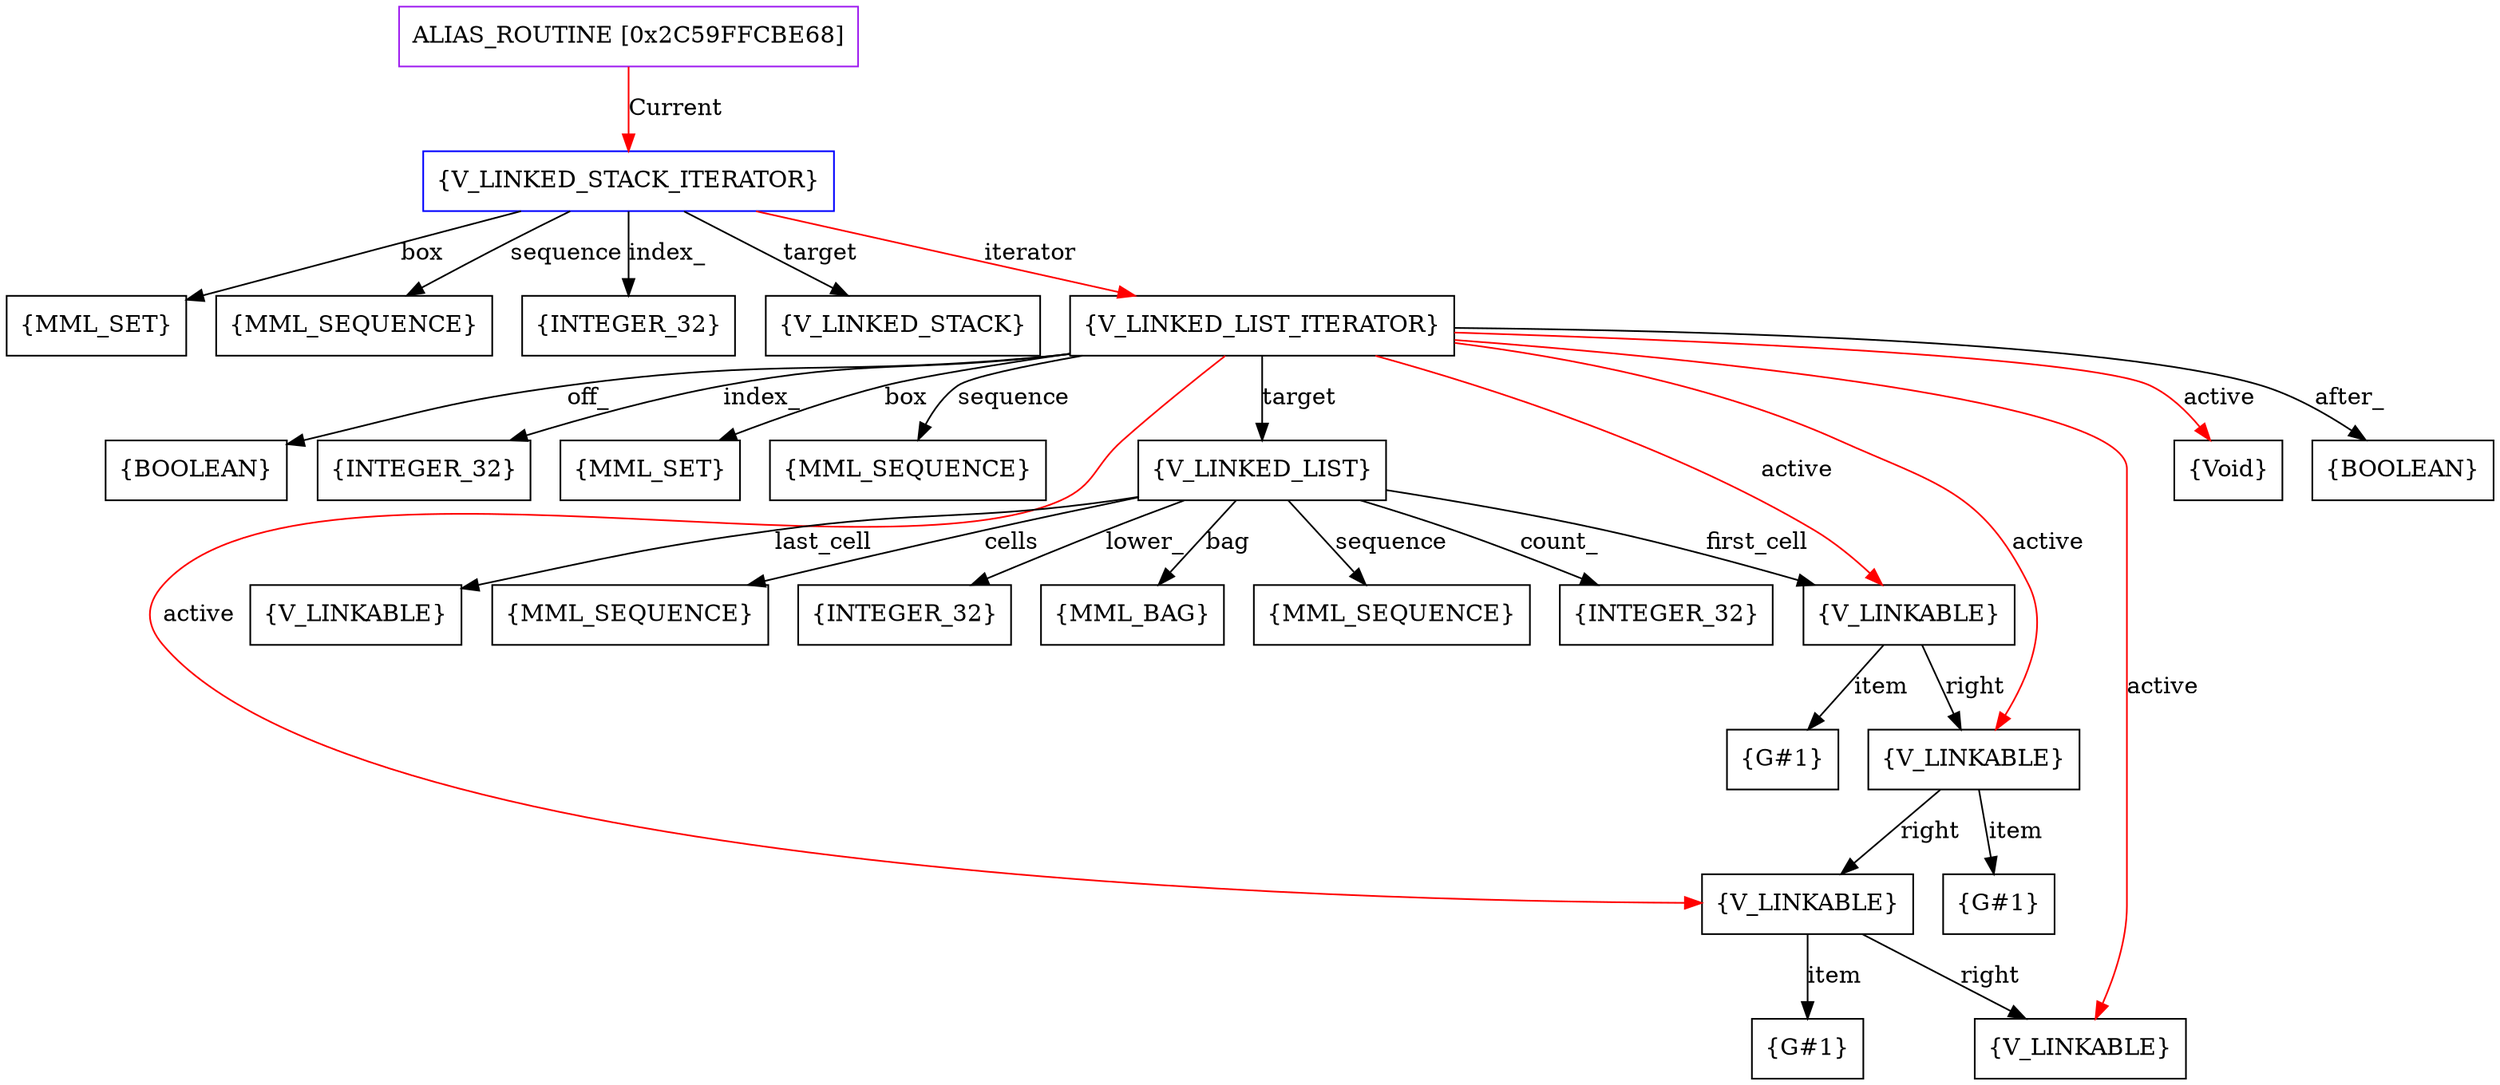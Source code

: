 digraph g {
	node [shape=box]
	b1[color=purple label=<ALIAS_ROUTINE [0x2C59FFCBE68]>]
	b2[color=blue label=<{V_LINKED_STACK_ITERATOR}>]
	b3[label=<{MML_SET}>]
	b4[label=<{MML_SEQUENCE}>]
	b5[label=<{INTEGER_32}>]
	b6[label=<{V_LINKED_STACK}>]
	b7[label=<{V_LINKED_LIST_ITERATOR}>]
	b8[label=<{BOOLEAN}>]
	b9[label=<{INTEGER_32}>]
	b10[label=<{MML_SET}>]
	b11[label=<{MML_SEQUENCE}>]
	b12[label=<{V_LINKED_LIST}>]
	b13[label=<{INTEGER_32}>]
	b14[label=<{MML_BAG}>]
	b15[label=<{MML_SEQUENCE}>]
	b16[label=<{INTEGER_32}>]
	b17[label=<{V_LINKABLE}>]
	b18[label=<{G#1}>]
	b19[label=<{V_LINKABLE}>]
	b20[label=<{G#1}>]
	b21[label=<{V_LINKABLE}>]
	b22[label=<{G#1}>]
	b23[label=<{V_LINKABLE}>]
	b24[label=<{V_LINKABLE}>]
	b25[label=<{MML_SEQUENCE}>]
	b26[label=<{Void}>]
	b27[label=<{BOOLEAN}>]
	b1->b2[color=red label=<Current>]
	b2->b3[label=<box>]
	b2->b4[label=<sequence>]
	b2->b5[label=<index_>]
	b2->b6[label=<target>]
	b2->b7[color=red label=<iterator>]
	b7->b8[label=<off_>]
	b7->b9[label=<index_>]
	b7->b10[label=<box>]
	b7->b11[label=<sequence>]
	b7->b12[label=<target>]
	b12->b13[label=<lower_>]
	b12->b14[label=<bag>]
	b12->b15[label=<sequence>]
	b12->b16[label=<count_>]
	b12->b17[label=<first_cell>]
	b17->b18[label=<item>]
	b17->b19[label=<right>]
	b19->b20[label=<item>]
	b19->b21[label=<right>]
	b21->b22[label=<item>]
	b21->b23[label=<right>]
	b12->b24[label=<last_cell>]
	b12->b25[label=<cells>]
	b7->b17[color=red label=<active>]
	b7->b19[color=red label=<active>]
	b7->b21[color=red label=<active>]
	b7->b26[color=red label=<active>]
	b7->b23[color=red label=<active>]
	b7->b27[label=<after_>]
}
